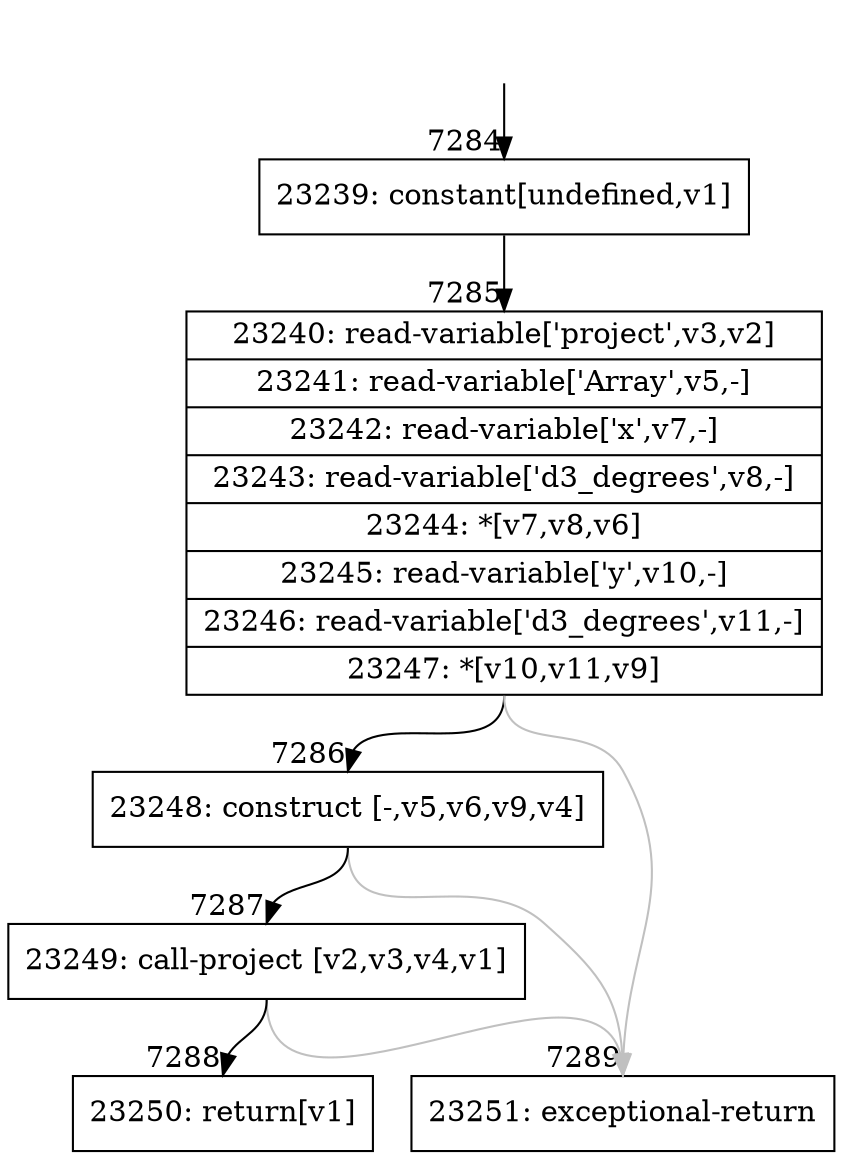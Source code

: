 digraph {
rankdir="TD"
BB_entry674[shape=none,label=""];
BB_entry674 -> BB7284 [tailport=s, headport=n, headlabel="    7284"]
BB7284 [shape=record label="{23239: constant[undefined,v1]}" ] 
BB7284 -> BB7285 [tailport=s, headport=n, headlabel="      7285"]
BB7285 [shape=record label="{23240: read-variable['project',v3,v2]|23241: read-variable['Array',v5,-]|23242: read-variable['x',v7,-]|23243: read-variable['d3_degrees',v8,-]|23244: *[v7,v8,v6]|23245: read-variable['y',v10,-]|23246: read-variable['d3_degrees',v11,-]|23247: *[v10,v11,v9]}" ] 
BB7285 -> BB7286 [tailport=s, headport=n, headlabel="      7286"]
BB7285 -> BB7289 [tailport=s, headport=n, color=gray, headlabel="      7289"]
BB7286 [shape=record label="{23248: construct [-,v5,v6,v9,v4]}" ] 
BB7286 -> BB7287 [tailport=s, headport=n, headlabel="      7287"]
BB7286 -> BB7289 [tailport=s, headport=n, color=gray]
BB7287 [shape=record label="{23249: call-project [v2,v3,v4,v1]}" ] 
BB7287 -> BB7288 [tailport=s, headport=n, headlabel="      7288"]
BB7287 -> BB7289 [tailport=s, headport=n, color=gray]
BB7288 [shape=record label="{23250: return[v1]}" ] 
BB7289 [shape=record label="{23251: exceptional-return}" ] 
//#$~ 4241
}
